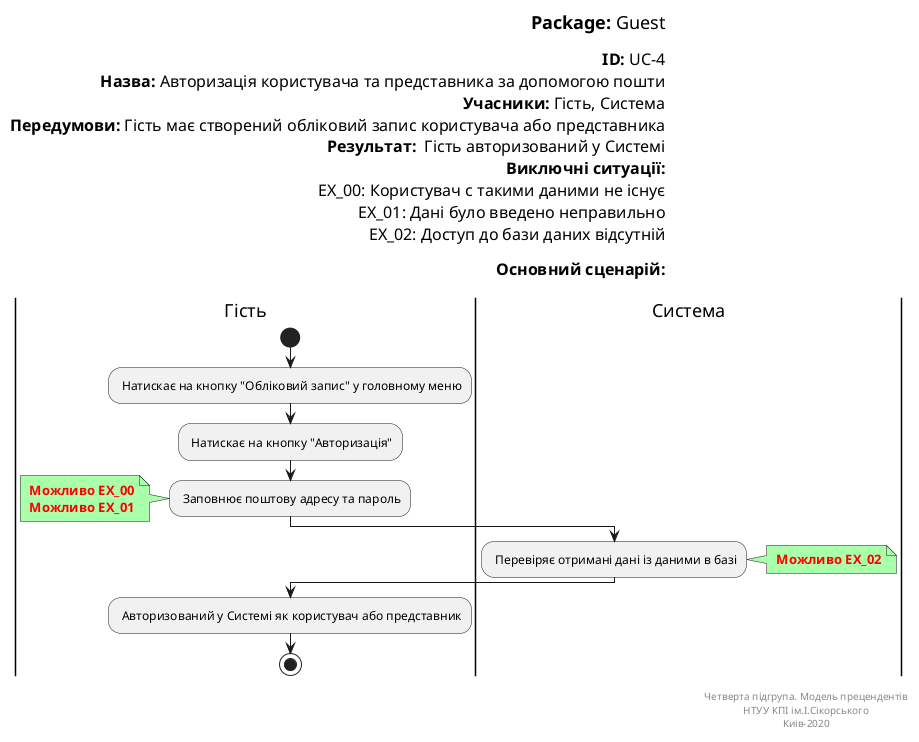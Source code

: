 @startuml
left header
<font color=000 size=18><b>Package:</b> Guest

<font color=000 size=16><b>ID:</b> UC-4
<font color=000 size=16><b>Назва:</b> Авторизація користувача та представника за допомогою пошти
<font color=000 size=16><b>Учасники:</b> Гість, Система
<font color=000 size=16><b>Передумови:</b> Гість має створений обліковий запис користувача або представника
<font color=000 size=16><b>Результат:</b>  Гість авторизований у Системі
<font color=000 size=16><b>Виключні ситуації:</b>
<font color=000 size=16> EX_00: Користувач с такими даними не існує
<font color=000 size=16> EX_01: Дані було введено неправильно
<font color=000 size=16> EX_02: Доступ до бази даних відсутній

<font color=000 size=16><b>Основний сценарій:</b>

end header

|Гість|
start
: Натискає на кнопку "Обліковий запис" у головному меню;
: Натискає на кнопку "Авторизація";
: Заповнює поштову адресу та пароль;
note left #aaffaa
<font color=red><b> Можливо EX_00
<font color=red><b> Можливо EX_01
end note

|Система|
: Перевіряє отримані дані із даними в базі;
note right #aaffaa
<font color=red><b> Можливо EX_02
end note

|Гість|
: Авторизований у Системі як користувач або представник;
stop;

right footer

Четверта підгрупа. Модель прецендентів
НТУУ КПІ ім.І.Сікорського
Киів-2020
end footer
@enduml
